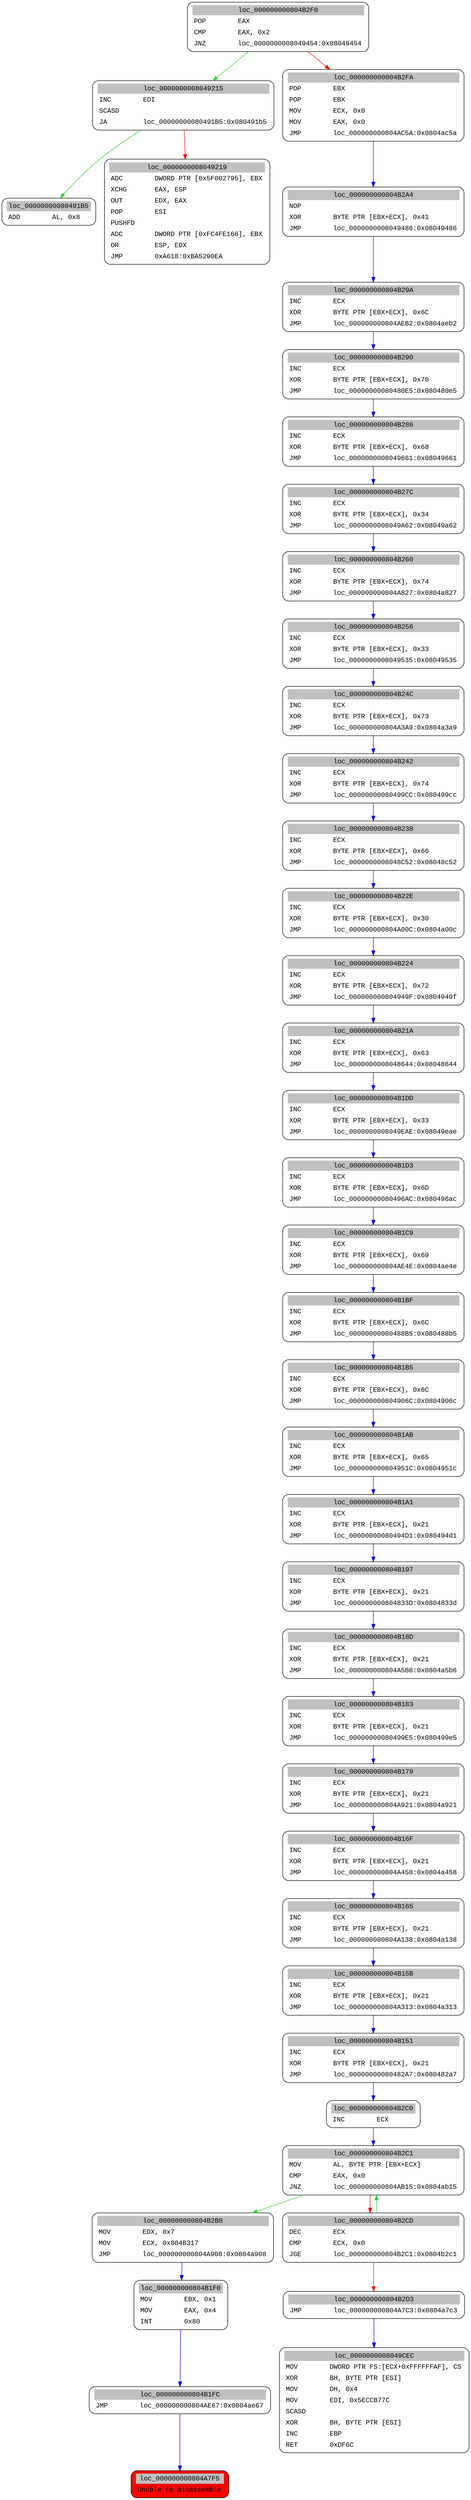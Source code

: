 digraph asm_graph {
8772607229321 [
shape="Mrecord" fontname="Courier New"label =<<table border="0" cellborder="0" cellpadding="3"><tr><td colspan="2" align="center" bgcolor="grey">loc_000000000804B256</td></tr><tr><td align="left">INC        ECX</td></tr><tr><td align="left">XOR        BYTE PTR [EBX+ECX], 0x33</td></tr><tr><td align="left">JMP        loc_0000000008049535:0x08049535</td></tr></table>> ];
8772607092609 [
shape="Mrecord" fontname="Courier New"label =<<table border="0" cellborder="0" cellpadding="3"><tr><td colspan="2" align="center" bgcolor="grey">loc_000000000804B183</td></tr><tr><td align="left">INC        ECX</td></tr><tr><td align="left">XOR        BYTE PTR [EBX+ECX], 0x21</td></tr><tr><td align="left">JMP        loc_00000000080499E5:0x080499e5</td></tr></table>> ];
8772607421573 [
shape="Mrecord" fontname="Courier New"label =<<table border="0" cellborder="0" cellpadding="3"><tr><td colspan="2" align="center" bgcolor="grey">loc_000000000804B224</td></tr><tr><td align="left">INC        ECX</td></tr><tr><td align="left">XOR        BYTE PTR [EBX+ECX], 0x72</td></tr><tr><td align="left">JMP        loc_000000000804949F:0x0804949f</td></tr></table>> ];
8772607452809 [
shape="Mrecord" fontname="Courier New"label =<<table border="0" cellborder="0" cellpadding="3"><tr><td colspan="2" align="center" bgcolor="grey">loc_00000000080491B5</td></tr><tr><td align="left">ADD        AL, 0x8</td></tr></table>> ];
8772607434893 [
shape="Mrecord" fontname="Courier New"label =<<table border="0" cellborder="0" cellpadding="3"><tr><td colspan="2" align="center" bgcolor="grey">loc_000000000804B22E</td></tr><tr><td align="left">INC        ECX</td></tr><tr><td align="left">XOR        BYTE PTR [EBX+ECX], 0x30</td></tr><tr><td align="left">JMP        loc_000000000804A00C:0x0804a00c</td></tr></table>> ];
8772607452717 [
shape="Mrecord" fontname="Courier New"label =<<table border="0" cellborder="0" cellpadding="3"><tr><td colspan="2" align="center" bgcolor="grey">loc_0000000008049215</td></tr><tr><td align="left">INC        EDI</td></tr><tr><td align="left">SCASD      </td></tr><tr><td align="left">JA         loc_00000000080491B5:0x080491b5</td></tr></table>> ];
8772607338769 [
shape="Mrecord" fontname="Courier New"label =<<table border="0" cellborder="0" cellpadding="3"><tr><td colspan="2" align="center" bgcolor="grey">loc_000000000804B1D3</td></tr><tr><td align="left">INC        ECX</td></tr><tr><td align="left">XOR        BYTE PTR [EBX+ECX], 0x6D</td></tr><tr><td align="left">JMP        loc_00000000080496AC:0x080496ac</td></tr></table>> ];
8772607256089 [
shape="Mrecord" fontname="Courier New"label =<<table border="0" cellborder="0" cellpadding="3"><tr><td colspan="2" align="center" bgcolor="grey">loc_000000000804B260</td></tr><tr><td align="left">INC        ECX</td></tr><tr><td align="left">XOR        BYTE PTR [EBX+ECX], 0x74</td></tr><tr><td align="left">JMP        loc_000000000804A827:0x0804a827</td></tr></table>> ];
8772607074841 [
shape="Mrecord" fontname="Courier New"label =<<table border="0" cellborder="0" cellpadding="3"><tr><td colspan="2" align="center" bgcolor="grey">loc_000000000804B179</td></tr><tr><td align="left">INC        ECX</td></tr><tr><td align="left">XOR        BYTE PTR [EBX+ECX], 0x21</td></tr><tr><td align="left">JMP        loc_000000000804A921:0x0804a921</td></tr></table>> ];
8772607315453 [
shape="Mrecord" fontname="Courier New"label =<<table border="0" cellborder="0" cellpadding="3"><tr><td colspan="2" align="center" bgcolor="grey">loc_000000000804B286</td></tr><tr><td align="left">INC        ECX</td></tr><tr><td align="left">XOR        BYTE PTR [EBX+ECX], 0x68</td></tr><tr><td align="left">JMP        loc_0000000008049661:0x08049661</td></tr></table>> ];
8772606978205 [
shape="Mrecord" style="filled" fontname="Courier New" fillcolor="red"label =<<table border="0" cellborder="0" cellpadding="3"><tr><td colspan="2" align="center" bgcolor="grey">loc_000000000804A7F5</td></tr><tr><td align="left">Unable to disassemble</td></tr></table>> ];
8772607128837 [
shape="Mrecord" fontname="Courier New"label =<<table border="0" cellborder="0" cellpadding="3"><tr><td colspan="2" align="center" bgcolor="grey">loc_000000000804B197</td></tr><tr><td align="left">INC        ECX</td></tr><tr><td align="left">XOR        BYTE PTR [EBX+ECX], 0x21</td></tr><tr><td align="left">JMP        loc_000000000804833D:0x0804833d</td></tr></table>> ];
8772607169945 [
shape="Mrecord" fontname="Courier New"label =<<table border="0" cellborder="0" cellpadding="3"><tr><td colspan="2" align="center" bgcolor="grey">loc_000000000804B24C</td></tr><tr><td align="left">INC        ECX</td></tr><tr><td align="left">XOR        BYTE PTR [EBX+ECX], 0x73</td></tr><tr><td align="left">JMP        loc_000000000804A3A9:0x0804a3a9</td></tr></table>> ];
8772606978081 [
shape="Mrecord" fontname="Courier New"label =<<table border="0" cellborder="0" cellpadding="3"><tr><td colspan="2" align="center" bgcolor="grey">loc_000000000804B1F0</td></tr><tr><td align="left">MOV        EBX, 0x1</td></tr><tr><td align="left">MOV        EAX, 0x4</td></tr><tr><td align="left">INT        0x80</td></tr></table>> ];
8772607010341 [
shape="Mrecord" fontname="Courier New"label =<<table border="0" cellborder="0" cellpadding="3"><tr><td colspan="2" align="center" bgcolor="grey">loc_000000000804B2D3</td></tr><tr><td align="left">JMP        loc_000000000804A7C3:0x0804a7c3</td></tr></table>> ];
8772607005353 [
shape="Mrecord" fontname="Courier New"label =<<table border="0" cellborder="0" cellpadding="3"><tr><td colspan="2" align="center" bgcolor="grey">loc_000000000804B2C0</td></tr><tr><td align="left">INC        ECX</td></tr></table>> ];
8772607142701 [
shape="Mrecord" fontname="Courier New"label =<<table border="0" cellborder="0" cellpadding="3"><tr><td colspan="2" align="center" bgcolor="grey">loc_000000000804B242</td></tr><tr><td align="left">INC        ECX</td></tr><tr><td align="left">XOR        BYTE PTR [EBX+ECX], 0x74</td></tr><tr><td align="left">JMP        loc_00000000080499CC:0x080499cc</td></tr></table>> ];
8772607261277 [
shape="Mrecord" fontname="Courier New"label =<<table border="0" cellborder="0" cellpadding="3"><tr><td colspan="2" align="center" bgcolor="grey">loc_000000000804B1BF</td></tr><tr><td align="left">INC        ECX</td></tr><tr><td align="left">XOR        BYTE PTR [EBX+ECX], 0x6C</td></tr><tr><td align="left">JMP        loc_00000000080488B5:0x080488b5</td></tr></table>> ];
8772607128977 [
shape="Mrecord" fontname="Courier New"label =<<table border="0" cellborder="0" cellpadding="3"><tr><td colspan="2" align="center" bgcolor="grey">loc_000000000804B238</td></tr><tr><td align="left">INC        ECX</td></tr><tr><td align="left">XOR        BYTE PTR [EBX+ECX], 0x66</td></tr><tr><td align="left">JMP        loc_0000000008048C52:0x08048c52</td></tr></table>> ];
8772607083269 [
shape="Mrecord" fontname="Courier New"label =<<table border="0" cellborder="0" cellpadding="3"><tr><td colspan="2" align="center" bgcolor="grey">loc_000000000804B16F</td></tr><tr><td align="left">INC        ECX</td></tr><tr><td align="left">XOR        BYTE PTR [EBX+ECX], 0x21</td></tr><tr><td align="left">JMP        loc_000000000804A458:0x0804a458</td></tr></table>> ];
8772607292981 [
shape="Mrecord" fontname="Courier New"label =<<table border="0" cellborder="0" cellpadding="3"><tr><td colspan="2" align="center" bgcolor="grey">loc_000000000804B27C</td></tr><tr><td align="left">INC        ECX</td></tr><tr><td align="left">XOR        BYTE PTR [EBX+ECX], 0x34</td></tr><tr><td align="left">JMP        loc_0000000008049A62:0x08049a62</td></tr></table>> ];
8772607412169 [
shape="Mrecord" fontname="Courier New"label =<<table border="0" cellborder="0" cellpadding="3"><tr><td colspan="2" align="center" bgcolor="grey">loc_000000000804B2A4</td></tr><tr><td align="left">NOP        </td></tr><tr><td align="left">XOR        BYTE PTR [EBX+ECX], 0x41</td></tr><tr><td align="left">JMP        loc_0000000008049486:0x08049486</td></tr></table>> ];
8772607398329 [
shape="Mrecord" fontname="Courier New"label =<<table border="0" cellborder="0" cellpadding="3"><tr><td colspan="2" align="center" bgcolor="grey">loc_000000000804B29A</td></tr><tr><td align="left">INC        ECX</td></tr><tr><td align="left">XOR        BYTE PTR [EBX+ECX], 0x6C</td></tr><tr><td align="left">JMP        loc_000000000804AEB2:0x0804aeb2</td></tr></table>> ];
8772607311805 [
shape="Mrecord" fontname="Courier New"label =<<table border="0" cellborder="0" cellpadding="3"><tr><td colspan="2" align="center" bgcolor="grey">loc_000000000804B1C9</td></tr><tr><td align="left">INC        ECX</td></tr><tr><td align="left">XOR        BYTE PTR [EBX+ECX], 0x69</td></tr><tr><td align="left">JMP        loc_000000000804AE4E:0x0804ae4e</td></tr></table>> ];
8772606978121 [
shape="Mrecord" fontname="Courier New"label =<<table border="0" cellborder="0" cellpadding="3"><tr><td colspan="2" align="center" bgcolor="grey">loc_000000000804B1FC</td></tr><tr><td align="left">JMP        loc_000000000804AE67:0x0804ae67</td></tr></table>> ];
8772607452805 [
shape="Mrecord" fontname="Courier New"label =<<table border="0" cellborder="0" cellpadding="3"><tr><td colspan="2" align="center" bgcolor="grey">loc_0000000008049219</td></tr><tr><td align="left">ADC        DWORD PTR [0x5F002795], EBX</td></tr><tr><td align="left">XCHG       EAX, ESP</td></tr><tr><td align="left">OUT        EDX, EAX</td></tr><tr><td align="left">POP        ESI</td></tr><tr><td align="left">PUSHFD     </td></tr><tr><td align="left">ADC        DWORD PTR [0xFC4FE166], EBX</td></tr><tr><td align="left">OR         ESP, EDX</td></tr><tr><td align="left">JMP        0xA618:0xBA5290EA</td></tr></table>> ];
8772607115985 [
shape="Mrecord" fontname="Courier New"label =<<table border="0" cellborder="0" cellpadding="3"><tr><td colspan="2" align="center" bgcolor="grey">loc_000000000804B18D</td></tr><tr><td align="left">INC        ECX</td></tr><tr><td align="left">XOR        BYTE PTR [EBX+ECX], 0x21</td></tr><tr><td align="left">JMP        loc_000000000804A5B6:0x0804a5b6</td></tr></table>> ];
8772607065113 [
shape="Mrecord" fontname="Courier New"label =<<table border="0" cellborder="0" cellpadding="3"><tr><td colspan="2" align="center" bgcolor="grey">loc_000000000804B165</td></tr><tr><td align="left">INC        ECX</td></tr><tr><td align="left">XOR        BYTE PTR [EBX+ECX], 0x21</td></tr><tr><td align="left">JMP        loc_000000000804A138:0x0804a138</td></tr></table>> ];
8772606992213 [
shape="Mrecord" fontname="Courier New"label =<<table border="0" cellborder="0" cellpadding="3"><tr><td colspan="2" align="center" bgcolor="grey">loc_000000000804B2B0</td></tr><tr><td align="left">MOV        EDX, 0x7</td></tr><tr><td align="left">MOV        ECX, 0x804B317</td></tr><tr><td align="left">JMP        loc_000000000804A908:0x0804a908</td></tr></table>> ];
8772606957641 [
shape="Mrecord" fontname="Courier New"label =<<table border="0" cellborder="0" cellpadding="3"><tr><td colspan="2" align="center" bgcolor="grey">loc_000000000804B2C1</td></tr><tr><td align="left">MOV        AL, BYTE PTR [EBX+ECX]</td></tr><tr><td align="left">CMP        EAX, 0x0</td></tr><tr><td align="left">JNZ        loc_000000000804AB15:0x0804ab15</td></tr></table>> ];
8772607156069 [
shape="Mrecord" fontname="Courier New"label =<<table border="0" cellborder="0" cellpadding="3"><tr><td colspan="2" align="center" bgcolor="grey">loc_000000000804B1A1</td></tr><tr><td align="left">INC        ECX</td></tr><tr><td align="left">XOR        BYTE PTR [EBX+ECX], 0x21</td></tr><tr><td align="left">JMP        loc_00000000080494D1:0x080494d1</td></tr></table>> ];
8772607210717 [
shape="Mrecord" fontname="Courier New"label =<<table border="0" cellborder="0" cellpadding="3"><tr><td colspan="2" align="center" bgcolor="grey">loc_000000000804B1AB</td></tr><tr><td align="left">INC        ECX</td></tr><tr><td align="left">XOR        BYTE PTR [EBX+ECX], 0x65</td></tr><tr><td align="left">JMP        loc_000000000804951C:0x0804951c</td></tr></table>> ];
8772607046501 [
shape="Mrecord" fontname="Courier New"label =<<table border="0" cellborder="0" cellpadding="3"><tr><td colspan="2" align="center" bgcolor="grey">loc_000000000804B15B</td></tr><tr><td align="left">INC        ECX</td></tr><tr><td align="left">XOR        BYTE PTR [EBX+ECX], 0x21</td></tr><tr><td align="left">JMP        loc_000000000804A313:0x0804a313</td></tr></table>> ];
8772607010529 [
shape="Mrecord" fontname="Courier New"label =<<table border="0" cellborder="0" cellpadding="3"><tr><td colspan="2" align="center" bgcolor="grey">loc_0000000008049CEC</td></tr><tr><td align="left">MOV        DWORD PTR FS:[ECX+0xFFFFFFAF], CS</td></tr><tr><td align="left">XOR        BH, BYTE PTR [ESI]</td></tr><tr><td align="left">MOV        DH, 0x4</td></tr><tr><td align="left">MOV        EDI, 0x5ECCB77C</td></tr><tr><td align="left">SCASD      </td></tr><tr><td align="left">XOR        BH, BYTE PTR [ESI]</td></tr><tr><td align="left">INC        EBP</td></tr><tr><td align="left">RET        0xDF6C</td></tr></table>> ];
8772607370085 [
shape="Mrecord" fontname="Courier New"label =<<table border="0" cellborder="0" cellpadding="3"><tr><td colspan="2" align="center" bgcolor="grey">loc_000000000804B290</td></tr><tr><td align="left">INC        ECX</td></tr><tr><td align="left">XOR        BYTE PTR [EBX+ECX], 0x70</td></tr><tr><td align="left">JMP        loc_00000000080480E5:0x080480e5</td></tr></table>> ];
8772607365841 [
shape="Mrecord" fontname="Courier New"label =<<table border="0" cellborder="0" cellpadding="3"><tr><td colspan="2" align="center" bgcolor="grey">loc_000000000804B1DD</td></tr><tr><td align="left">INC        ECX</td></tr><tr><td align="left">XOR        BYTE PTR [EBX+ECX], 0x33</td></tr><tr><td align="left">JMP        loc_0000000008049EAE:0x08049eae</td></tr></table>> ];
8772607379945 [
shape="Mrecord" fontname="Courier New"label =<<table border="0" cellborder="0" cellpadding="3"><tr><td colspan="2" align="center" bgcolor="grey">loc_000000000804B21A</td></tr><tr><td align="left">INC        ECX</td></tr><tr><td align="left">XOR        BYTE PTR [EBX+ECX], 0x63</td></tr><tr><td align="left">JMP        loc_0000000008048644:0x08048644</td></tr></table>> ];
8772607005437 [
shape="Mrecord" fontname="Courier New"label =<<table border="0" cellborder="0" cellpadding="3"><tr><td colspan="2" align="center" bgcolor="grey">loc_000000000804B2CD</td></tr><tr><td align="left">DEC        ECX</td></tr><tr><td align="left">CMP        ECX, 0x0</td></tr><tr><td align="left">JGE        loc_000000000804B2C1:0x0804b2c1</td></tr></table>> ];
8772607447921 [
shape="Mrecord" fontname="Courier New"label =<<table border="0" cellborder="0" cellpadding="3"><tr><td colspan="2" align="center" bgcolor="grey">loc_000000000804B2F0</td></tr><tr><td align="left">POP        EAX</td></tr><tr><td align="left">CMP        EAX, 0x2</td></tr><tr><td align="left">JNZ        loc_0000000008049454:0x08049454</td></tr></table>> ];
8772607224709 [
shape="Mrecord" fontname="Courier New"label =<<table border="0" cellborder="0" cellpadding="3"><tr><td colspan="2" align="center" bgcolor="grey">loc_000000000804B1B5</td></tr><tr><td align="left">INC        ECX</td></tr><tr><td align="left">XOR        BYTE PTR [EBX+ECX], 0x6C</td></tr><tr><td align="left">JMP        loc_000000000804906C:0x0804906c</td></tr></table>> ];
8772607447973 [
shape="Mrecord" fontname="Courier New"label =<<table border="0" cellborder="0" cellpadding="3"><tr><td colspan="2" align="center" bgcolor="grey">loc_000000000804B2FA</td></tr><tr><td align="left">POP        EBX</td></tr><tr><td align="left">POP        EBX</td></tr><tr><td align="left">MOV        ECX, 0x0</td></tr><tr><td align="left">MOV        EAX, 0x0</td></tr><tr><td align="left">JMP        loc_000000000804AC5A:0x0804ac5a</td></tr></table>> ];
8772607028093 [
shape="Mrecord" fontname="Courier New"label =<<table border="0" cellborder="0" cellpadding="3"><tr><td colspan="2" align="center" bgcolor="grey">loc_000000000804B151</td></tr><tr><td align="left">INC        ECX</td></tr><tr><td align="left">XOR        BYTE PTR [EBX+ECX], 0x21</td></tr><tr><td align="left">JMP        loc_00000000080482A7:0x080482a7</td></tr></table>> ];
8772607128837 -> 8772607115985[color="blue"];
8772607292981 -> 8772607256089[color="blue"];
8772607452717 -> 8772607452805[color="red"];
8772607452717 -> 8772607452809[color="limegreen"];
8772607010341 -> 8772607010529[color="blue"];
8772606978081 -> 8772606978121[color="blue"];
8772607434893 -> 8772607421573[color="blue"];
8772607421573 -> 8772607379945[color="blue"];
8772607074841 -> 8772607083269[color="blue"];
8772607115985 -> 8772607092609[color="blue"];
8772607092609 -> 8772607074841[color="blue"];
8772607256089 -> 8772607229321[color="blue"];
8772607412169 -> 8772607398329[color="blue"];
8772607398329 -> 8772607370085[color="blue"];
8772607028093 -> 8772607005353[color="blue"];
8772607005353 -> 8772606957641[color="blue"];
8772607379945 -> 8772607365841[color="blue"];
8772607365841 -> 8772607338769[color="blue"];
8772606957641 -> 8772607005437[color="red"];
8772607005437 -> 8772606957641[color="limegreen"];
8772607005437 -> 8772607010341[color="red"];
8772607046501 -> 8772607028093[color="blue"];
8772607447921 -> 8772607452717[color="limegreen"];
8772607447921 -> 8772607447973[color="red"];
8772607447973 -> 8772607412169[color="blue"];
8772606978121 -> 8772606978205[color="blue"];
8772607370085 -> 8772607315453[color="blue"];
8772607315453 -> 8772607292981[color="blue"];
8772607224709 -> 8772607210717[color="blue"];
8772607142701 -> 8772607128977[color="blue"];
8772607128977 -> 8772607434893[color="blue"];
8772607229321 -> 8772607169945[color="blue"];
8772607169945 -> 8772607142701[color="blue"];
8772607261277 -> 8772607224709[color="blue"];
8772606957641 -> 8772606992213[color="limegreen"];
8772606992213 -> 8772606978081[color="blue"];
8772607083269 -> 8772607065113[color="blue"];
8772607065113 -> 8772607046501[color="blue"];
8772607210717 -> 8772607156069[color="blue"];
8772607156069 -> 8772607128837[color="blue"];
8772607338769 -> 8772607311805[color="blue"];
8772607311805 -> 8772607261277[color="blue"];
}